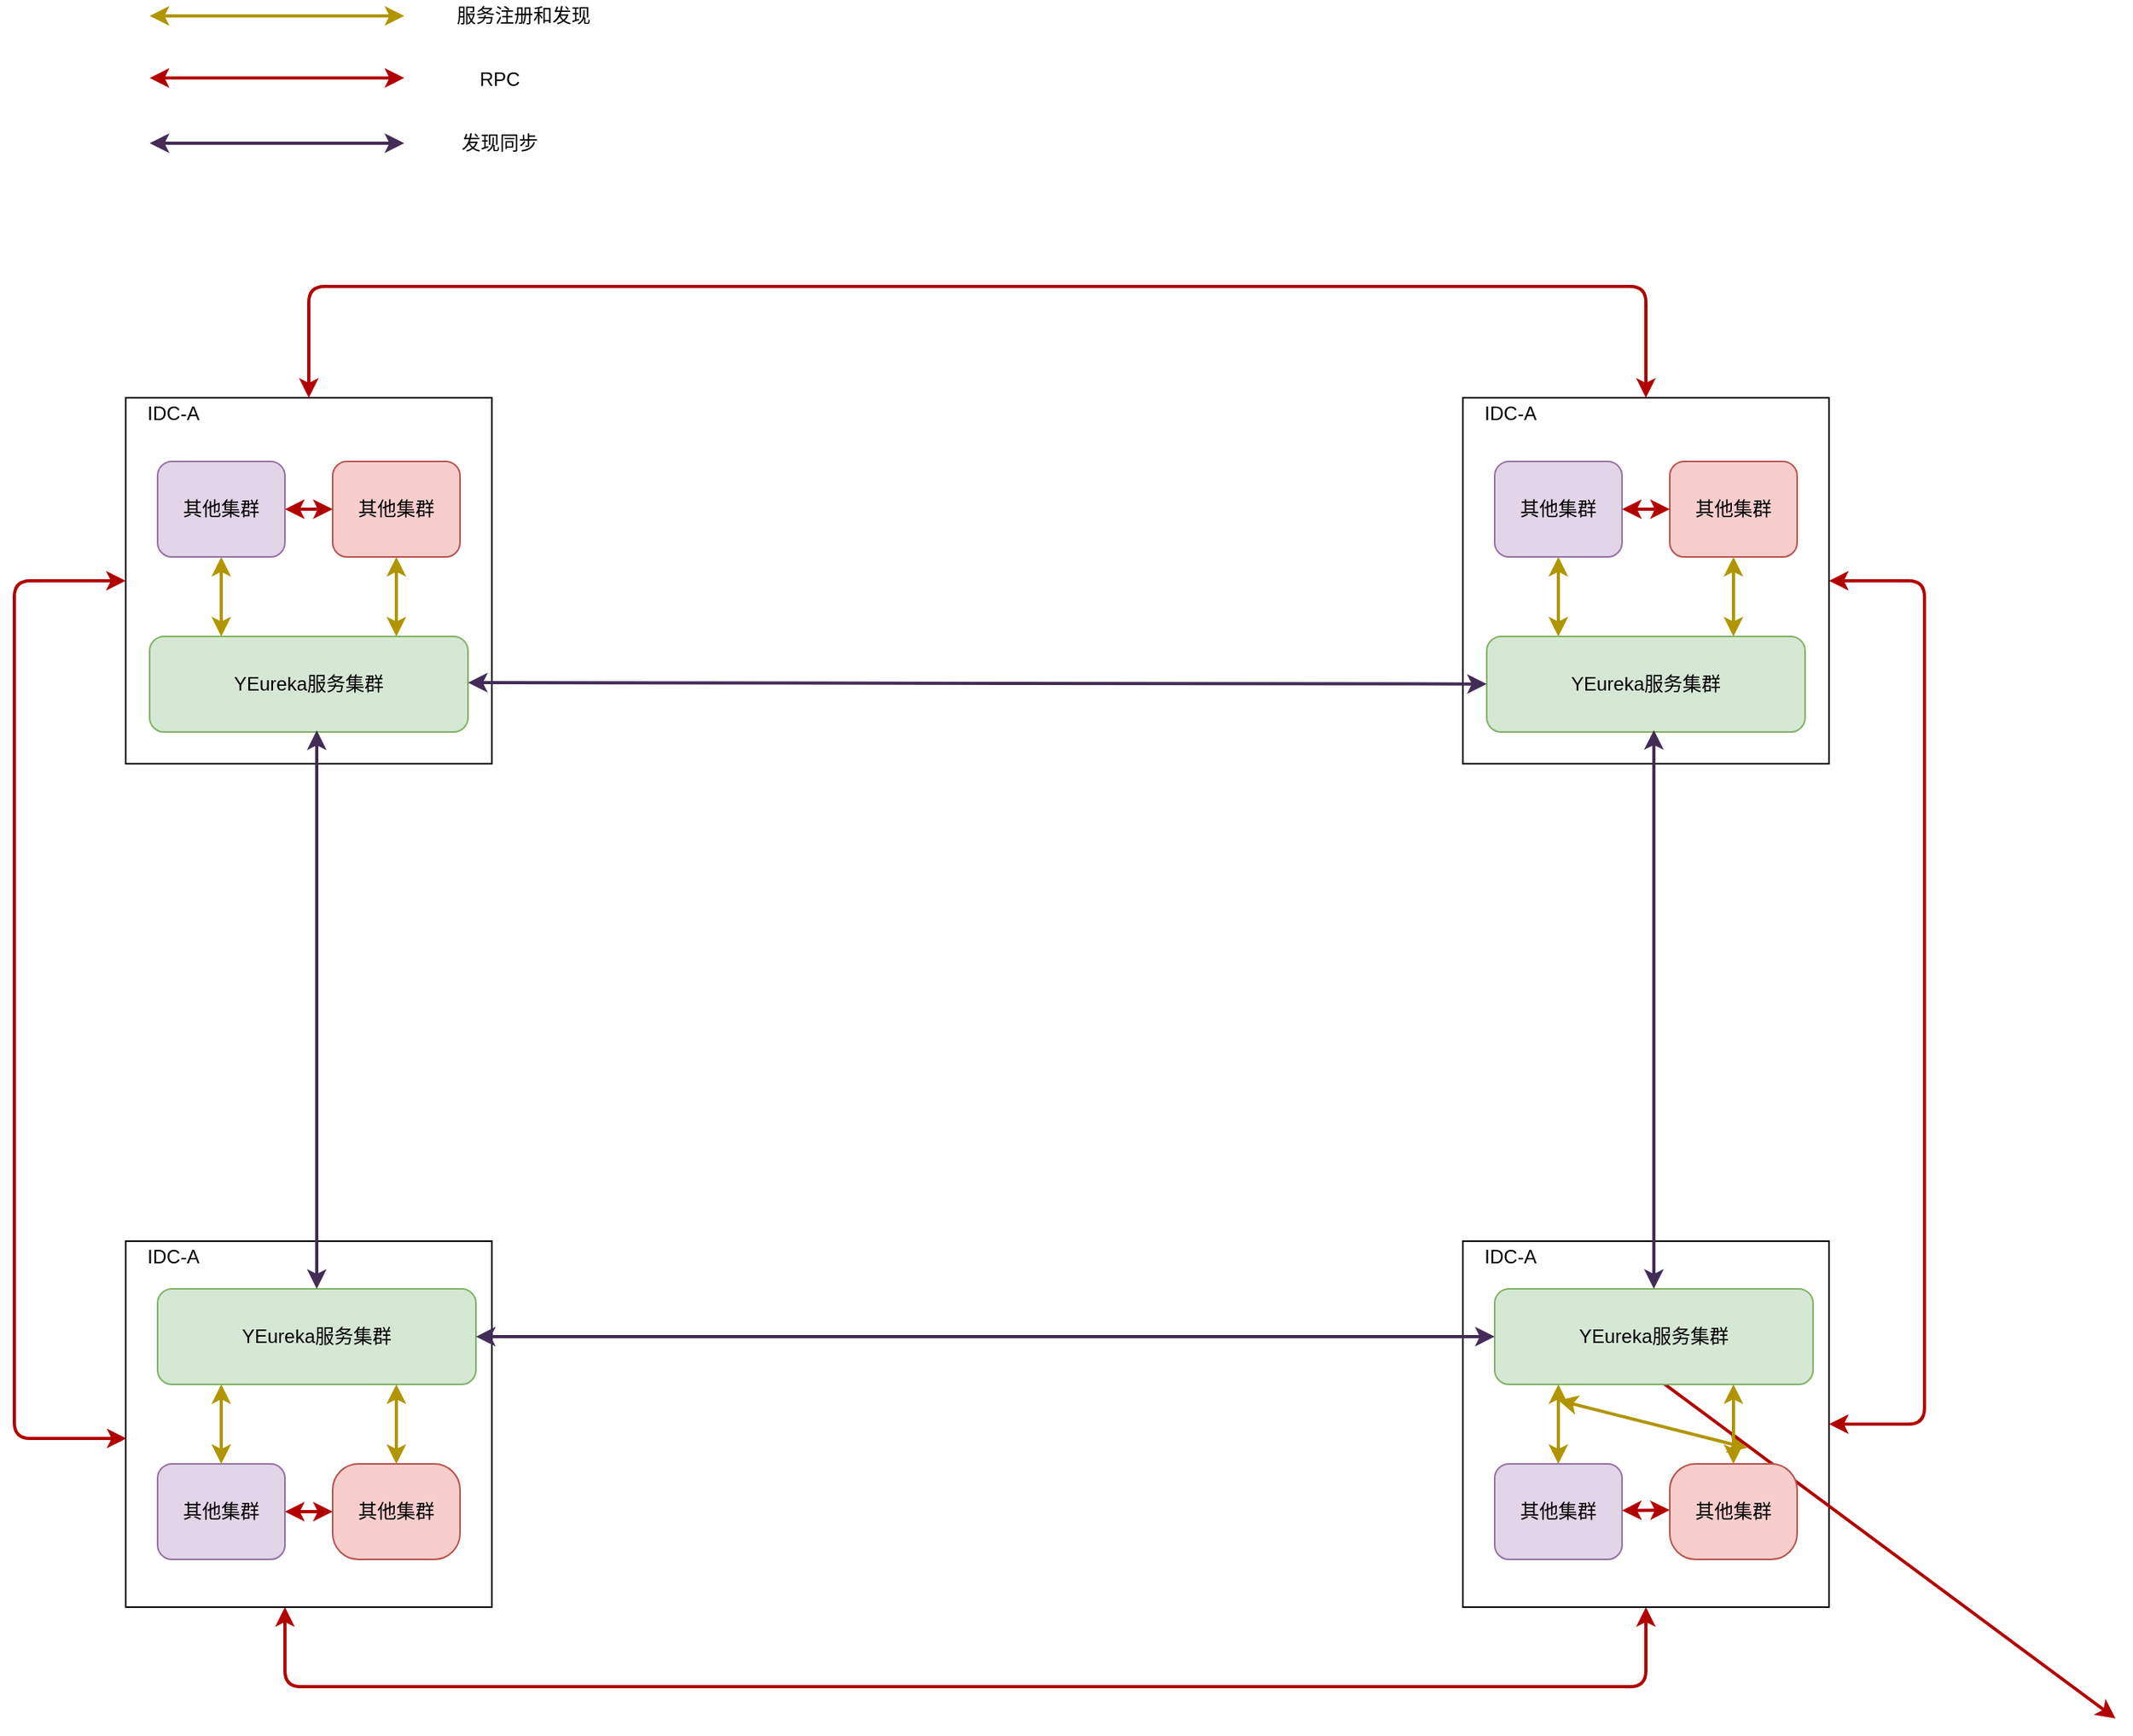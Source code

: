 <mxfile version="13.8.0" type="github">
  <diagram id="ZK8-9hgX-thy4aVmCkVG" name="Page-1">
    <mxGraphModel dx="2031" dy="2303" grid="1" gridSize="10" guides="1" tooltips="1" connect="1" arrows="1" fold="1" page="1" pageScale="1" pageWidth="827" pageHeight="1169" math="0" shadow="0">
      <root>
        <mxCell id="0" />
        <mxCell id="1" parent="0" />
        <mxCell id="rkM7MUImtoLyCxUK9l4K-1" value="" style="whiteSpace=wrap;html=1;aspect=fixed;" vertex="1" parent="1">
          <mxGeometry x="150" y="150" width="230" height="230" as="geometry" />
        </mxCell>
        <mxCell id="rkM7MUImtoLyCxUK9l4K-2" value="YEureka服务集群" style="rounded=1;whiteSpace=wrap;html=1;fillColor=#d5e8d4;strokeColor=#82b366;" vertex="1" parent="1">
          <mxGeometry x="165" y="300" width="200" height="60" as="geometry" />
        </mxCell>
        <mxCell id="rkM7MUImtoLyCxUK9l4K-3" value="IDC-A" style="text;html=1;strokeColor=none;fillColor=none;align=center;verticalAlign=middle;whiteSpace=wrap;rounded=0;" vertex="1" parent="1">
          <mxGeometry x="150" y="150" width="60" height="20" as="geometry" />
        </mxCell>
        <mxCell id="rkM7MUImtoLyCxUK9l4K-4" value="其他集群" style="rounded=1;whiteSpace=wrap;html=1;fillColor=#f8cecc;strokeColor=#b85450;" vertex="1" parent="1">
          <mxGeometry x="280" y="190" width="80" height="60" as="geometry" />
        </mxCell>
        <mxCell id="rkM7MUImtoLyCxUK9l4K-5" value="" style="endArrow=classic;startArrow=classic;html=1;fillColor=#e3c800;strokeColor=#B09500;strokeWidth=2;" edge="1" parent="1" target="rkM7MUImtoLyCxUK9l4K-4">
          <mxGeometry width="50" height="50" relative="1" as="geometry">
            <mxPoint x="320" y="300" as="sourcePoint" />
            <mxPoint x="550" y="470" as="targetPoint" />
          </mxGeometry>
        </mxCell>
        <mxCell id="rkM7MUImtoLyCxUK9l4K-6" value="其他集群" style="rounded=1;whiteSpace=wrap;html=1;fillColor=#e1d5e7;strokeColor=#9673a6;" vertex="1" parent="1">
          <mxGeometry x="170" y="190" width="80" height="60" as="geometry" />
        </mxCell>
        <mxCell id="rkM7MUImtoLyCxUK9l4K-7" value="" style="endArrow=classic;startArrow=classic;html=1;entryX=0.225;entryY=0;entryDx=0;entryDy=0;fillColor=#e3c800;strokeColor=#B09500;strokeWidth=2;exitX=0.5;exitY=1;exitDx=0;exitDy=0;entryPerimeter=0;" edge="1" parent="1" source="rkM7MUImtoLyCxUK9l4K-6" target="rkM7MUImtoLyCxUK9l4K-2">
          <mxGeometry width="50" height="50" relative="1" as="geometry">
            <mxPoint x="210" y="260" as="sourcePoint" />
            <mxPoint x="328.75" y="280" as="targetPoint" />
          </mxGeometry>
        </mxCell>
        <mxCell id="rkM7MUImtoLyCxUK9l4K-8" value="" style="endArrow=classic;startArrow=classic;html=1;entryX=0;entryY=0.5;entryDx=0;entryDy=0;fillColor=#e51400;strokeColor=#B20000;strokeWidth=2;" edge="1" parent="1" source="rkM7MUImtoLyCxUK9l4K-6" target="rkM7MUImtoLyCxUK9l4K-4">
          <mxGeometry width="50" height="50" relative="1" as="geometry">
            <mxPoint x="510" y="500" as="sourcePoint" />
            <mxPoint x="560" y="450" as="targetPoint" />
          </mxGeometry>
        </mxCell>
        <mxCell id="rkM7MUImtoLyCxUK9l4K-33" value="" style="endArrow=classic;startArrow=classic;html=1;entryX=0;entryY=0.5;entryDx=0;entryDy=0;fillColor=#e51400;strokeColor=#B20000;strokeWidth=2;exitX=0.002;exitY=0.539;exitDx=0;exitDy=0;exitPerimeter=0;" edge="1" parent="1" source="rkM7MUImtoLyCxUK9l4K-60" target="rkM7MUImtoLyCxUK9l4K-1">
          <mxGeometry width="50" height="50" relative="1" as="geometry">
            <mxPoint x="265" y="680.0" as="sourcePoint" />
            <mxPoint x="400" y="420" as="targetPoint" />
            <Array as="points">
              <mxPoint x="80" y="804" />
              <mxPoint x="80" y="265" />
            </Array>
          </mxGeometry>
        </mxCell>
        <mxCell id="rkM7MUImtoLyCxUK9l4K-34" value="" style="endArrow=classic;startArrow=classic;html=1;entryX=0.5;entryY=1;entryDx=0;entryDy=0;exitX=1;exitY=0.5;exitDx=0;exitDy=0;strokeWidth=2;fillColor=#e51400;strokeColor=#B20000;" edge="1" parent="1" target="rkM7MUImtoLyCxUK9l4K-68">
          <mxGeometry width="50" height="50" relative="1" as="geometry">
            <mxPoint x="250" y="910.0" as="sourcePoint" />
            <mxPoint x="860.0" y="910.0" as="targetPoint" />
            <Array as="points">
              <mxPoint x="250" y="960" />
              <mxPoint x="1105" y="960" />
            </Array>
          </mxGeometry>
        </mxCell>
        <mxCell id="rkM7MUImtoLyCxUK9l4K-35" value="" style="endArrow=classic;startArrow=classic;html=1;strokeWidth=2;fillColor=#e51400;strokeColor=#B20000;exitX=1;exitY=0.5;exitDx=0;exitDy=0;entryX=1;entryY=0.5;entryDx=0;entryDy=0;" edge="1" parent="1" source="rkM7MUImtoLyCxUK9l4K-51" target="rkM7MUImtoLyCxUK9l4K-68">
          <mxGeometry width="50" height="50" relative="1" as="geometry">
            <mxPoint x="1105.0" y="380.0" as="sourcePoint" />
            <mxPoint x="1105.0" y="680.0" as="targetPoint" />
            <Array as="points">
              <mxPoint x="1280" y="265" />
              <mxPoint x="1280" y="795" />
            </Array>
          </mxGeometry>
        </mxCell>
        <mxCell id="rkM7MUImtoLyCxUK9l4K-36" value="" style="endArrow=classic;startArrow=classic;html=1;strokeWidth=2;fillColor=#e51400;strokeColor=#B20000;exitX=0.5;exitY=0;exitDx=0;exitDy=0;entryX=0.5;entryY=0;entryDx=0;entryDy=0;" edge="1" parent="1" source="rkM7MUImtoLyCxUK9l4K-51" target="rkM7MUImtoLyCxUK9l4K-1">
          <mxGeometry width="50" height="50" relative="1" as="geometry">
            <mxPoint x="930" y="20" as="sourcePoint" />
            <mxPoint x="500" y="230" as="targetPoint" />
            <Array as="points">
              <mxPoint x="1105" y="80" />
              <mxPoint x="265" y="80" />
            </Array>
          </mxGeometry>
        </mxCell>
        <mxCell id="rkM7MUImtoLyCxUK9l4K-42" value="" style="endArrow=classic;startArrow=classic;html=1;fillColor=#e51400;strokeColor=#B20000;strokeWidth=2;" edge="1" parent="1">
          <mxGeometry width="50" height="50" relative="1" as="geometry">
            <mxPoint x="165" y="-51.0" as="sourcePoint" />
            <mxPoint x="325" y="-51.0" as="targetPoint" />
          </mxGeometry>
        </mxCell>
        <mxCell id="rkM7MUImtoLyCxUK9l4K-43" value="" style="endArrow=classic;startArrow=classic;html=1;fillColor=#76608a;strokeColor=#432D57;strokeWidth=2;" edge="1" parent="1">
          <mxGeometry width="50" height="50" relative="1" as="geometry">
            <mxPoint x="165" y="-10.0" as="sourcePoint" />
            <mxPoint x="325" y="-10.0" as="targetPoint" />
          </mxGeometry>
        </mxCell>
        <mxCell id="rkM7MUImtoLyCxUK9l4K-44" value="" style="endArrow=classic;startArrow=classic;html=1;fillColor=#e3c800;strokeColor=#B09500;strokeWidth=2;" edge="1" parent="1">
          <mxGeometry width="50" height="50" relative="1" as="geometry">
            <mxPoint x="165" y="-90.0" as="sourcePoint" />
            <mxPoint x="325" y="-90.0" as="targetPoint" />
          </mxGeometry>
        </mxCell>
        <mxCell id="rkM7MUImtoLyCxUK9l4K-45" value="服务注册和发现" style="text;html=1;strokeColor=none;fillColor=none;align=center;verticalAlign=middle;whiteSpace=wrap;rounded=0;" vertex="1" parent="1">
          <mxGeometry x="355" y="-100" width="90" height="20" as="geometry" />
        </mxCell>
        <mxCell id="rkM7MUImtoLyCxUK9l4K-46" value="RPC" style="text;html=1;strokeColor=none;fillColor=none;align=center;verticalAlign=middle;whiteSpace=wrap;rounded=0;" vertex="1" parent="1">
          <mxGeometry x="355" y="-60" width="60" height="20" as="geometry" />
        </mxCell>
        <mxCell id="rkM7MUImtoLyCxUK9l4K-47" value="发现同步" style="text;html=1;strokeColor=none;fillColor=none;align=center;verticalAlign=middle;whiteSpace=wrap;rounded=0;" vertex="1" parent="1">
          <mxGeometry x="355" y="-20" width="60" height="20" as="geometry" />
        </mxCell>
        <mxCell id="rkM7MUImtoLyCxUK9l4K-51" value="" style="whiteSpace=wrap;html=1;aspect=fixed;" vertex="1" parent="1">
          <mxGeometry x="990" y="150" width="230" height="230" as="geometry" />
        </mxCell>
        <mxCell id="rkM7MUImtoLyCxUK9l4K-52" value="YEureka服务集群" style="rounded=1;whiteSpace=wrap;html=1;fillColor=#d5e8d4;strokeColor=#82b366;" vertex="1" parent="1">
          <mxGeometry x="1005" y="300" width="200" height="60" as="geometry" />
        </mxCell>
        <mxCell id="rkM7MUImtoLyCxUK9l4K-53" value="IDC-A" style="text;html=1;strokeColor=none;fillColor=none;align=center;verticalAlign=middle;whiteSpace=wrap;rounded=0;" vertex="1" parent="1">
          <mxGeometry x="990" y="150" width="60" height="20" as="geometry" />
        </mxCell>
        <mxCell id="rkM7MUImtoLyCxUK9l4K-54" value="其他集群" style="rounded=1;whiteSpace=wrap;html=1;fillColor=#f8cecc;strokeColor=#b85450;" vertex="1" parent="1">
          <mxGeometry x="1120" y="190" width="80" height="60" as="geometry" />
        </mxCell>
        <mxCell id="rkM7MUImtoLyCxUK9l4K-55" value="" style="endArrow=classic;startArrow=classic;html=1;fillColor=#e3c800;strokeColor=#B09500;strokeWidth=2;" edge="1" parent="1" target="rkM7MUImtoLyCxUK9l4K-54">
          <mxGeometry width="50" height="50" relative="1" as="geometry">
            <mxPoint x="1160" y="300" as="sourcePoint" />
            <mxPoint x="1390" y="470" as="targetPoint" />
          </mxGeometry>
        </mxCell>
        <mxCell id="rkM7MUImtoLyCxUK9l4K-56" value="其他集群" style="rounded=1;whiteSpace=wrap;html=1;fillColor=#e1d5e7;strokeColor=#9673a6;" vertex="1" parent="1">
          <mxGeometry x="1010" y="190" width="80" height="60" as="geometry" />
        </mxCell>
        <mxCell id="rkM7MUImtoLyCxUK9l4K-57" value="" style="endArrow=classic;startArrow=classic;html=1;entryX=0.225;entryY=0;entryDx=0;entryDy=0;fillColor=#e3c800;strokeColor=#B09500;strokeWidth=2;exitX=0.5;exitY=1;exitDx=0;exitDy=0;entryPerimeter=0;" edge="1" parent="1" source="rkM7MUImtoLyCxUK9l4K-56" target="rkM7MUImtoLyCxUK9l4K-52">
          <mxGeometry width="50" height="50" relative="1" as="geometry">
            <mxPoint x="1050" y="260" as="sourcePoint" />
            <mxPoint x="1168.75" y="280" as="targetPoint" />
          </mxGeometry>
        </mxCell>
        <mxCell id="rkM7MUImtoLyCxUK9l4K-58" value="" style="endArrow=classic;startArrow=classic;html=1;entryX=0;entryY=0.5;entryDx=0;entryDy=0;fillColor=#e51400;strokeColor=#B20000;strokeWidth=2;" edge="1" parent="1" source="rkM7MUImtoLyCxUK9l4K-56" target="rkM7MUImtoLyCxUK9l4K-54">
          <mxGeometry width="50" height="50" relative="1" as="geometry">
            <mxPoint x="1350" y="500" as="sourcePoint" />
            <mxPoint x="1400" y="450" as="targetPoint" />
          </mxGeometry>
        </mxCell>
        <mxCell id="rkM7MUImtoLyCxUK9l4K-60" value="" style="whiteSpace=wrap;html=1;aspect=fixed;" vertex="1" parent="1">
          <mxGeometry x="150" y="680" width="230" height="230" as="geometry" />
        </mxCell>
        <mxCell id="rkM7MUImtoLyCxUK9l4K-61" value="YEureka服务集群" style="rounded=1;whiteSpace=wrap;html=1;fillColor=#d5e8d4;strokeColor=#82b366;" vertex="1" parent="1">
          <mxGeometry x="170" y="710" width="200" height="60" as="geometry" />
        </mxCell>
        <mxCell id="rkM7MUImtoLyCxUK9l4K-62" value="IDC-A" style="text;html=1;strokeColor=none;fillColor=none;align=center;verticalAlign=middle;whiteSpace=wrap;rounded=0;" vertex="1" parent="1">
          <mxGeometry x="150" y="680" width="60" height="20" as="geometry" />
        </mxCell>
        <mxCell id="rkM7MUImtoLyCxUK9l4K-63" value="其他集群" style="rounded=1;whiteSpace=wrap;html=1;fillColor=#f8cecc;strokeColor=#b85450;arcSize=27;" vertex="1" parent="1">
          <mxGeometry x="280" y="820" width="80" height="60" as="geometry" />
        </mxCell>
        <mxCell id="rkM7MUImtoLyCxUK9l4K-65" value="其他集群" style="rounded=1;whiteSpace=wrap;html=1;fillColor=#e1d5e7;strokeColor=#9673a6;" vertex="1" parent="1">
          <mxGeometry x="170" y="820" width="80" height="60" as="geometry" />
        </mxCell>
        <mxCell id="rkM7MUImtoLyCxUK9l4K-66" value="" style="endArrow=classic;startArrow=classic;html=1;fillColor=#e3c800;strokeColor=#B09500;strokeWidth=2;entryX=0.2;entryY=1;entryDx=0;entryDy=0;entryPerimeter=0;exitX=0.5;exitY=0;exitDx=0;exitDy=0;" edge="1" parent="1" source="rkM7MUImtoLyCxUK9l4K-65" target="rkM7MUImtoLyCxUK9l4K-61">
          <mxGeometry width="50" height="50" relative="1" as="geometry">
            <mxPoint x="220" y="810" as="sourcePoint" />
            <mxPoint x="215" y="790" as="targetPoint" />
          </mxGeometry>
        </mxCell>
        <mxCell id="rkM7MUImtoLyCxUK9l4K-67" value="" style="endArrow=classic;startArrow=classic;html=1;entryX=0;entryY=0.5;entryDx=0;entryDy=0;fillColor=#e51400;strokeColor=#B20000;strokeWidth=2;" edge="1" parent="1" source="rkM7MUImtoLyCxUK9l4K-65" target="rkM7MUImtoLyCxUK9l4K-63">
          <mxGeometry width="50" height="50" relative="1" as="geometry">
            <mxPoint x="510" y="1030" as="sourcePoint" />
            <mxPoint x="560" y="980" as="targetPoint" />
          </mxGeometry>
        </mxCell>
        <mxCell id="rkM7MUImtoLyCxUK9l4K-68" value="" style="whiteSpace=wrap;html=1;aspect=fixed;" vertex="1" parent="1">
          <mxGeometry x="990" y="680" width="230" height="230" as="geometry" />
        </mxCell>
        <mxCell id="rkM7MUImtoLyCxUK9l4K-70" value="IDC-A" style="text;html=1;strokeColor=none;fillColor=none;align=center;verticalAlign=middle;whiteSpace=wrap;rounded=0;" vertex="1" parent="1">
          <mxGeometry x="990" y="680" width="60" height="20" as="geometry" />
        </mxCell>
        <mxCell id="rkM7MUImtoLyCxUK9l4K-74" value="" style="endArrow=classic;startArrow=classic;html=1;entryX=0.225;entryY=0;entryDx=0;entryDy=0;fillColor=#e3c800;strokeColor=#B09500;strokeWidth=2;exitX=0.5;exitY=1;exitDx=0;exitDy=0;entryPerimeter=0;" edge="1" parent="1" target="rkM7MUImtoLyCxUK9l4K-69">
          <mxGeometry width="50" height="50" relative="1" as="geometry">
            <mxPoint x="1050.0" y="780.0" as="sourcePoint" />
            <mxPoint x="1168.75" y="810" as="targetPoint" />
          </mxGeometry>
        </mxCell>
        <mxCell id="rkM7MUImtoLyCxUK9l4K-75" value="" style="endArrow=classic;startArrow=classic;html=1;entryX=0;entryY=0.5;entryDx=0;entryDy=0;fillColor=#e51400;strokeColor=#B20000;strokeWidth=2;" edge="1" parent="1" target="rkM7MUImtoLyCxUK9l4K-71">
          <mxGeometry width="50" height="50" relative="1" as="geometry">
            <mxPoint x="1090.0" y="750.0" as="sourcePoint" />
            <mxPoint x="1400" y="980" as="targetPoint" />
          </mxGeometry>
        </mxCell>
        <mxCell id="rkM7MUImtoLyCxUK9l4K-79" value="" style="endArrow=classic;startArrow=classic;html=1;fillColor=#e3c800;strokeColor=#B09500;strokeWidth=2;entryX=0.75;entryY=1;entryDx=0;entryDy=0;exitX=0.5;exitY=0;exitDx=0;exitDy=0;" edge="1" parent="1" source="rkM7MUImtoLyCxUK9l4K-63" target="rkM7MUImtoLyCxUK9l4K-61">
          <mxGeometry width="50" height="50" relative="1" as="geometry">
            <mxPoint x="220" y="830.0" as="sourcePoint" />
            <mxPoint x="220" y="780.0" as="targetPoint" />
          </mxGeometry>
        </mxCell>
        <mxCell id="rkM7MUImtoLyCxUK9l4K-86" value="YEureka服务集群" style="rounded=1;whiteSpace=wrap;html=1;fillColor=#d5e8d4;strokeColor=#82b366;" vertex="1" parent="1">
          <mxGeometry x="1010" y="710" width="200" height="60" as="geometry" />
        </mxCell>
        <mxCell id="rkM7MUImtoLyCxUK9l4K-87" value="其他集群" style="rounded=1;whiteSpace=wrap;html=1;fillColor=#f8cecc;strokeColor=#b85450;arcSize=27;" vertex="1" parent="1">
          <mxGeometry x="1120" y="820" width="80" height="60" as="geometry" />
        </mxCell>
        <mxCell id="rkM7MUImtoLyCxUK9l4K-88" value="其他集群" style="rounded=1;whiteSpace=wrap;html=1;fillColor=#e1d5e7;strokeColor=#9673a6;" vertex="1" parent="1">
          <mxGeometry x="1010" y="820" width="80" height="60" as="geometry" />
        </mxCell>
        <mxCell id="rkM7MUImtoLyCxUK9l4K-89" value="" style="endArrow=classic;startArrow=classic;html=1;fillColor=#e3c800;strokeColor=#B09500;strokeWidth=2;entryX=0.2;entryY=1;entryDx=0;entryDy=0;entryPerimeter=0;exitX=0.5;exitY=0;exitDx=0;exitDy=0;" edge="1" parent="1" source="rkM7MUImtoLyCxUK9l4K-88" target="rkM7MUImtoLyCxUK9l4K-86">
          <mxGeometry width="50" height="50" relative="1" as="geometry">
            <mxPoint x="1060" y="810" as="sourcePoint" />
            <mxPoint x="1055" y="790" as="targetPoint" />
          </mxGeometry>
        </mxCell>
        <mxCell id="rkM7MUImtoLyCxUK9l4K-90" value="" style="endArrow=classic;startArrow=classic;html=1;fillColor=#e3c800;strokeColor=#B09500;strokeWidth=2;entryX=0.75;entryY=1;entryDx=0;entryDy=0;exitX=0.5;exitY=0;exitDx=0;exitDy=0;" edge="1" parent="1" source="rkM7MUImtoLyCxUK9l4K-87" target="rkM7MUImtoLyCxUK9l4K-86">
          <mxGeometry width="50" height="50" relative="1" as="geometry">
            <mxPoint x="1060" y="830.0" as="sourcePoint" />
            <mxPoint x="1060" y="780.0" as="targetPoint" />
          </mxGeometry>
        </mxCell>
        <mxCell id="rkM7MUImtoLyCxUK9l4K-91" value="" style="endArrow=classic;startArrow=classic;html=1;fillColor=#76608a;strokeColor=#432D57;strokeWidth=2;" edge="1" parent="1" target="rkM7MUImtoLyCxUK9l4K-61">
          <mxGeometry width="50" height="50" relative="1" as="geometry">
            <mxPoint x="270" y="359" as="sourcePoint" />
            <mxPoint x="415" y="358.82" as="targetPoint" />
          </mxGeometry>
        </mxCell>
        <mxCell id="rkM7MUImtoLyCxUK9l4K-92" value="" style="endArrow=classic;startArrow=classic;html=1;fillColor=#76608a;strokeColor=#432D57;strokeWidth=2;exitX=0;exitY=0.5;exitDx=0;exitDy=0;entryX=1;entryY=0.5;entryDx=0;entryDy=0;" edge="1" parent="1" source="rkM7MUImtoLyCxUK9l4K-86" target="rkM7MUImtoLyCxUK9l4K-61">
          <mxGeometry width="50" height="50" relative="1" as="geometry">
            <mxPoint x="280" y="369" as="sourcePoint" />
            <mxPoint x="280" y="720.0" as="targetPoint" />
          </mxGeometry>
        </mxCell>
        <mxCell id="rkM7MUImtoLyCxUK9l4K-93" value="" style="endArrow=classic;startArrow=classic;html=1;fillColor=#76608a;strokeColor=#432D57;strokeWidth=2;exitX=0;exitY=0.5;exitDx=0;exitDy=0;" edge="1" parent="1" target="rkM7MUImtoLyCxUK9l4K-86">
          <mxGeometry width="50" height="50" relative="1" as="geometry">
            <mxPoint x="1110.0" y="358.82" as="sourcePoint" />
            <mxPoint x="470" y="358.82" as="targetPoint" />
          </mxGeometry>
        </mxCell>
        <mxCell id="rkM7MUImtoLyCxUK9l4K-94" value="" style="endArrow=classic;startArrow=classic;html=1;fillColor=#76608a;strokeColor=#432D57;strokeWidth=2;" edge="1" parent="1" target="rkM7MUImtoLyCxUK9l4K-52">
          <mxGeometry width="50" height="50" relative="1" as="geometry">
            <mxPoint x="365" y="329" as="sourcePoint" />
            <mxPoint x="365" y="680.0" as="targetPoint" />
          </mxGeometry>
        </mxCell>
        <mxCell id="rkM7MUImtoLyCxUK9l4K-95" value="" style="endArrow=classic;startArrow=classic;html=1;fillColor=#e51400;strokeColor=#B20000;strokeWidth=2;" edge="1" parent="1">
          <mxGeometry width="50" height="50" relative="1" as="geometry">
            <mxPoint x="1090" y="849.29" as="sourcePoint" />
            <mxPoint x="1120" y="849" as="targetPoint" />
          </mxGeometry>
        </mxCell>
      </root>
    </mxGraphModel>
  </diagram>
</mxfile>

